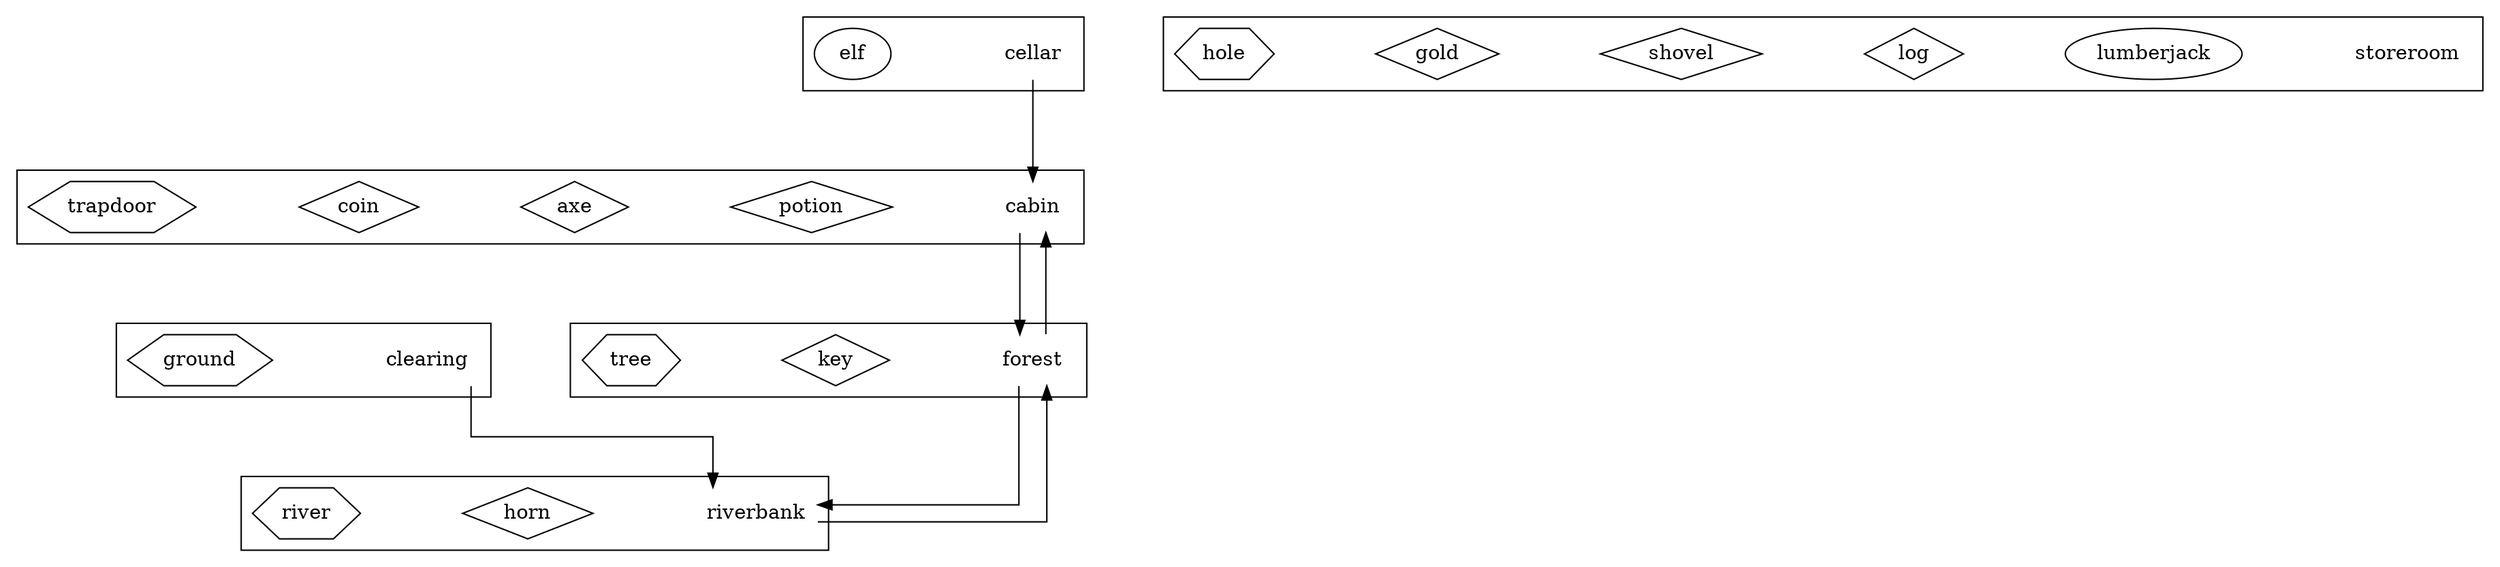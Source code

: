 digraph layout {
    /* ortho splines just makes the arrows into straight lines (rather than curvy ones !) */
    splines = ortho;
    /* space everything out a bit to make it easier to see (for larger models) */
    graph [ranksep="1" nodesep="1"];
    node [shape = "rect"];

    subgraph locations {

    subgraph cluster001 {
    node [shape = "none"];
    cabin [description = "A log cabin in the woods"];
    subgraph artefacts {
    node [shape = "diamond"];
    potion [description = "A bottle of magic potion"];
    axe [description = "A razor sharp axe"];
    coin [description = "A silver coin"];
    }
    subgraph furniture {
    node [shape = "hexagon"];
    trapdoor [description = "A locked wooden trapdoor in the floor"];
    }
    }

    subgraph cluster002 {
    node [shape = "none"];
    forest [description = "A deep dark forest"];
    subgraph artefacts {
    node [shape = "diamond"];
    key [description = "A rusty old key"];
    }
    subgraph furniture {
    node [shape = "hexagon"];
    tree [description = "A tall pine tree"];
    }
    }

    subgraph cluster003 {
    node [shape = "none"];
    cellar [description = "A dusty cellar"]
    subgraph characters {
    node [shape = "ellipse"];
    elf [description = "An angry looking Elf"];
    }
    }

    subgraph cluster004 {
    node [shape = "none"];
    riverbank [description = "A grassy riverbank"]
    subgraph artefacts {
    node [shape = "diamond"];
    horn [description = "An old brass horn"];
    }
    subgraph furniture {
    node [shape = "hexagon"];
    river [description = "A fast flowing river"];
    }
    }

    subgraph cluster005 {
    node [shape = "none"];
    clearing [description = "A clearing in the woods"]
    subgraph furniture {
    node [shape = "hexagon"];
    ground [description = "It looks like the soil has been recently disturbed"];
    }
    }

    subgraph cluster999 {
    node [shape = "none"];
    storeroom [description = "Storage for any entities not placed in the game"]
    subgraph characters {
    node [shape = "ellipse"];
    lumberjack [description = "A burly wood cutter"];
    }
    subgraph artefacts {
    node [shape = "diamond"];
    log [description = "A heavy wooden log"];
    shovel [description = "A sturdy shovel"];
    gold [description = "A big pot of gold"];
    }
    subgraph furniture {
    node [shape = "hexagon"];
    hole [description = "A deep hole in the ground"];
    }
    }

    }

    subgraph paths {
    cabin -> forest;
    forest -> cabin;
    cellar -> cabin;
    forest -> riverbank
    riverbank -> forest
    clearing -> riverbank
    }

}
